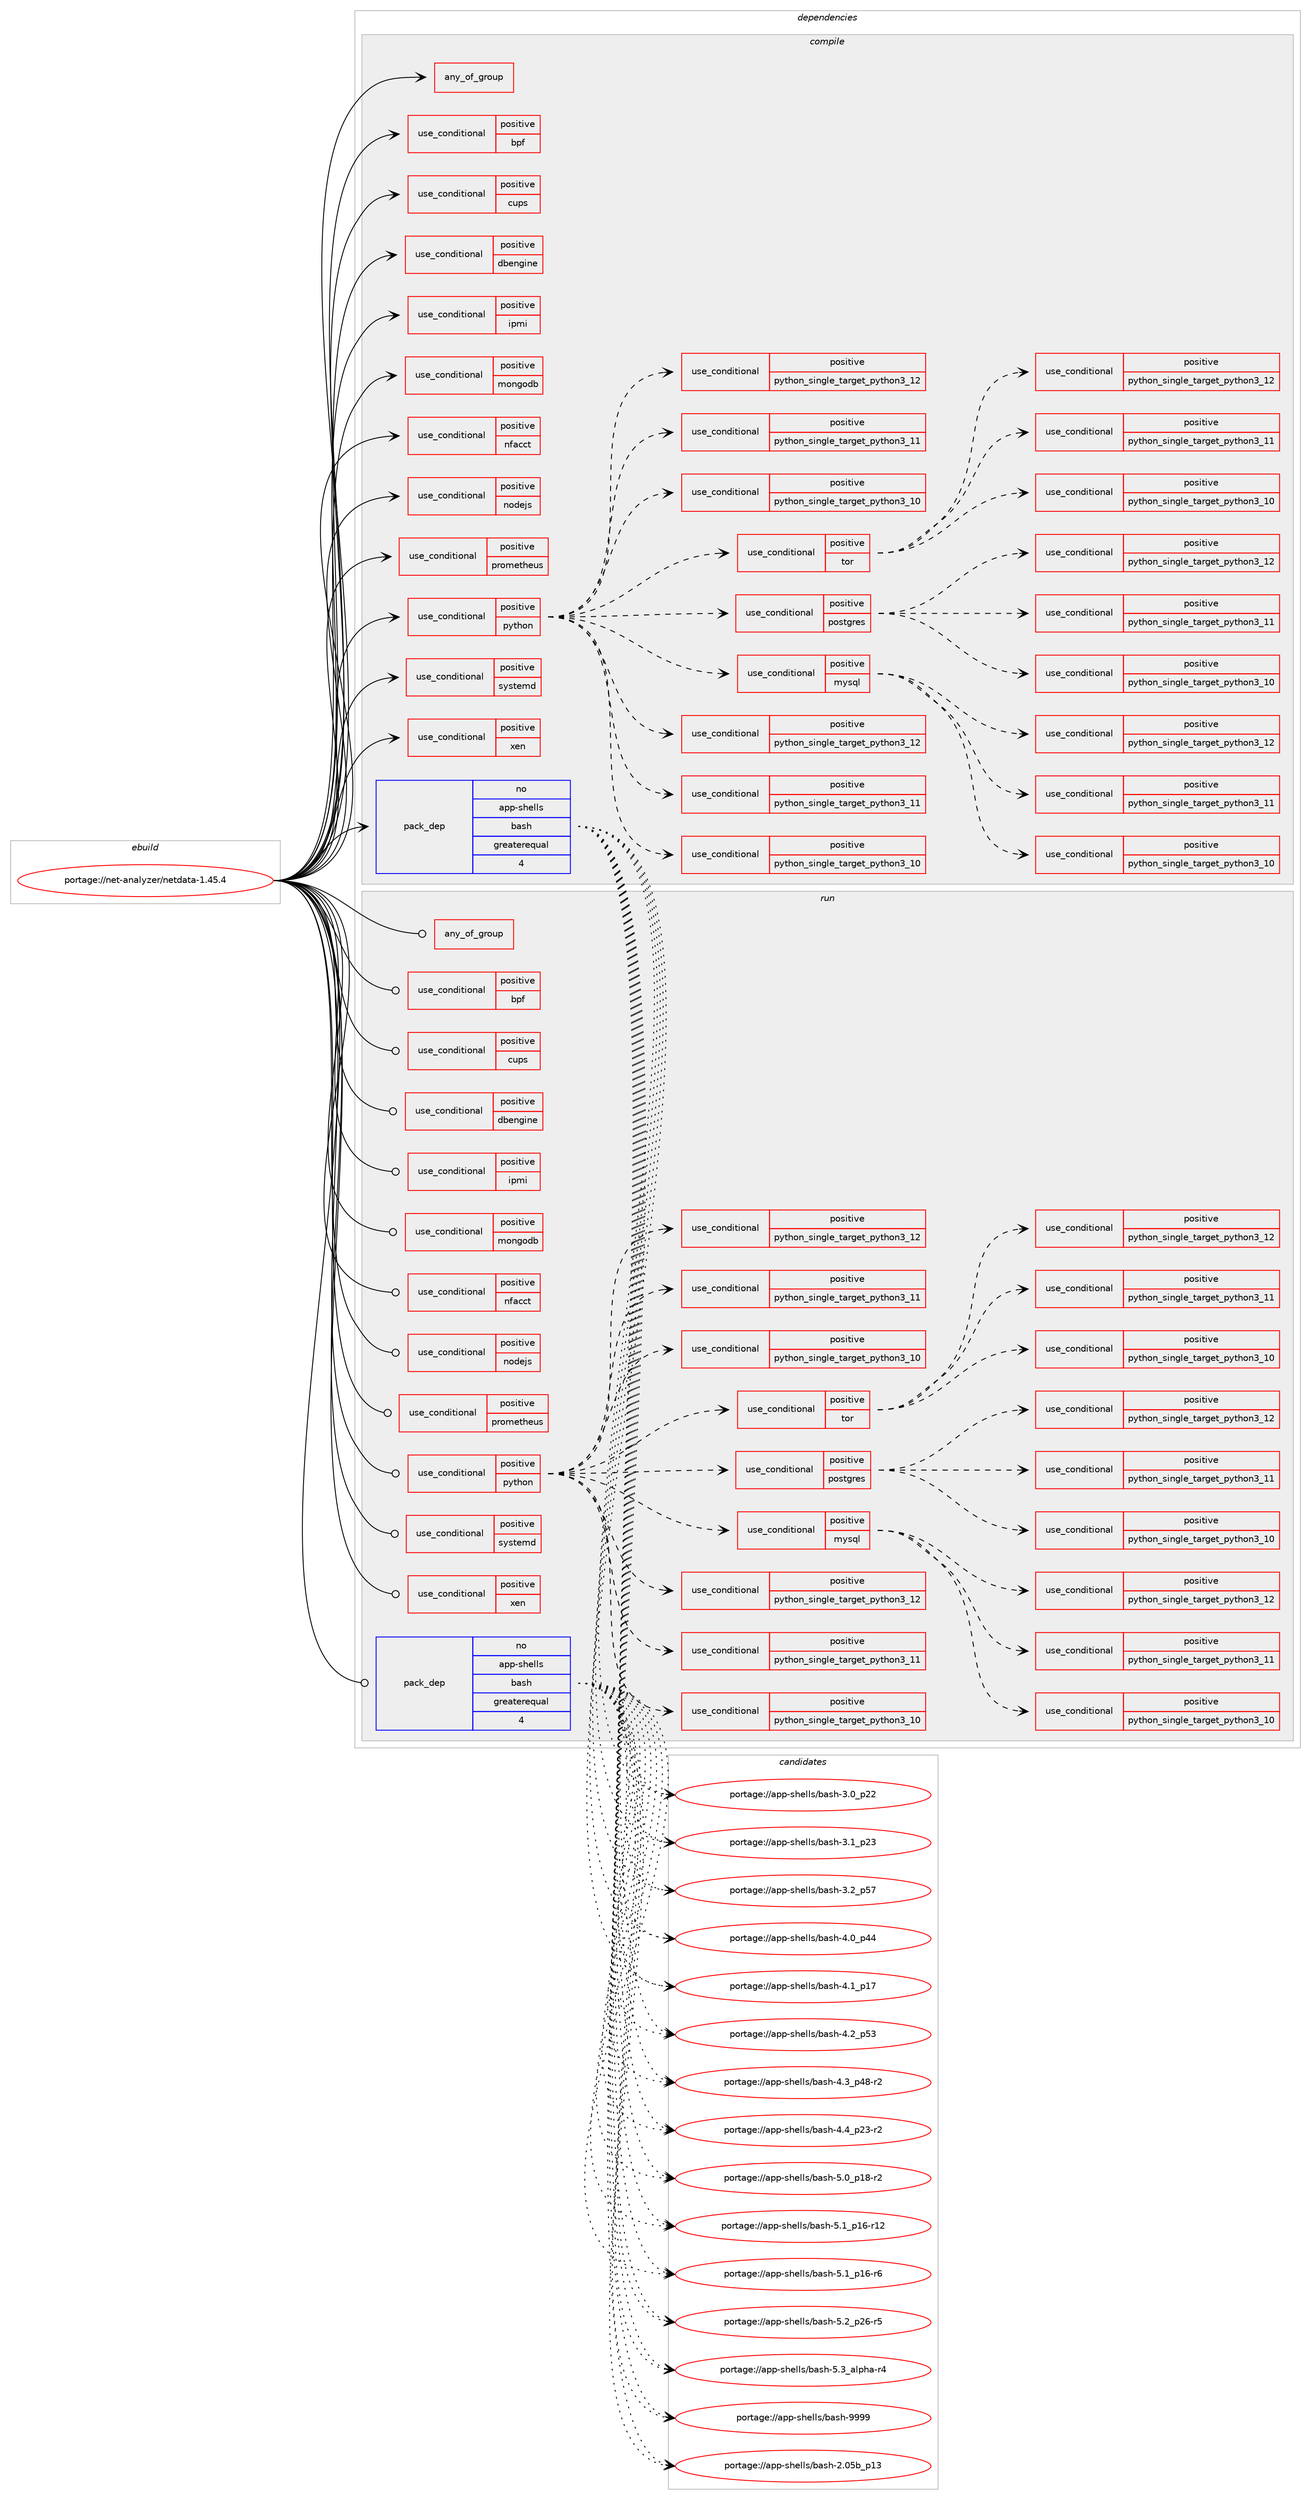 digraph prolog {

# *************
# Graph options
# *************

newrank=true;
concentrate=true;
compound=true;
graph [rankdir=LR,fontname=Helvetica,fontsize=10,ranksep=1.5];#, ranksep=2.5, nodesep=0.2];
edge  [arrowhead=vee];
node  [fontname=Helvetica,fontsize=10];

# **********
# The ebuild
# **********

subgraph cluster_leftcol {
color=gray;
rank=same;
label=<<i>ebuild</i>>;
id [label="portage://net-analyzer/netdata-1.45.4", color=red, width=4, href="../net-analyzer/netdata-1.45.4.svg"];
}

# ****************
# The dependencies
# ****************

subgraph cluster_midcol {
color=gray;
label=<<i>dependencies</i>>;
subgraph cluster_compile {
fillcolor="#eeeeee";
style=filled;
label=<<i>compile</i>>;
subgraph any2350 {
dependency174164 [label=<<TABLE BORDER="0" CELLBORDER="1" CELLSPACING="0" CELLPADDING="4"><TR><TD CELLPADDING="10">any_of_group</TD></TR></TABLE>>, shape=none, color=red];# *** BEGIN UNKNOWN DEPENDENCY TYPE (TODO) ***
# dependency174164 -> package_dependency(portage://net-analyzer/netdata-1.45.4,install,no,net-analyzer,openbsd-netcat,none,[,,],[],[])
# *** END UNKNOWN DEPENDENCY TYPE (TODO) ***

# *** BEGIN UNKNOWN DEPENDENCY TYPE (TODO) ***
# dependency174164 -> package_dependency(portage://net-analyzer/netdata-1.45.4,install,no,net-analyzer,netcat,none,[,,],[],[])
# *** END UNKNOWN DEPENDENCY TYPE (TODO) ***

}
id:e -> dependency174164:w [weight=20,style="solid",arrowhead="vee"];
subgraph cond85212 {
dependency174165 [label=<<TABLE BORDER="0" CELLBORDER="1" CELLSPACING="0" CELLPADDING="4"><TR><TD ROWSPAN="3" CELLPADDING="10">use_conditional</TD></TR><TR><TD>positive</TD></TR><TR><TD>bpf</TD></TR></TABLE>>, shape=none, color=red];
# *** BEGIN UNKNOWN DEPENDENCY TYPE (TODO) ***
# dependency174165 -> package_dependency(portage://net-analyzer/netdata-1.45.4,install,no,virtual,libelf,none,[,,],any_same_slot,[])
# *** END UNKNOWN DEPENDENCY TYPE (TODO) ***

}
id:e -> dependency174165:w [weight=20,style="solid",arrowhead="vee"];
subgraph cond85213 {
dependency174166 [label=<<TABLE BORDER="0" CELLBORDER="1" CELLSPACING="0" CELLPADDING="4"><TR><TD ROWSPAN="3" CELLPADDING="10">use_conditional</TD></TR><TR><TD>positive</TD></TR><TR><TD>cups</TD></TR></TABLE>>, shape=none, color=red];
# *** BEGIN UNKNOWN DEPENDENCY TYPE (TODO) ***
# dependency174166 -> package_dependency(portage://net-analyzer/netdata-1.45.4,install,no,net-print,cups,none,[,,],[],[])
# *** END UNKNOWN DEPENDENCY TYPE (TODO) ***

}
id:e -> dependency174166:w [weight=20,style="solid",arrowhead="vee"];
subgraph cond85214 {
dependency174167 [label=<<TABLE BORDER="0" CELLBORDER="1" CELLSPACING="0" CELLPADDING="4"><TR><TD ROWSPAN="3" CELLPADDING="10">use_conditional</TD></TR><TR><TD>positive</TD></TR><TR><TD>dbengine</TD></TR></TABLE>>, shape=none, color=red];
# *** BEGIN UNKNOWN DEPENDENCY TYPE (TODO) ***
# dependency174167 -> package_dependency(portage://net-analyzer/netdata-1.45.4,install,no,dev-libs,judy,none,[,,],[],[])
# *** END UNKNOWN DEPENDENCY TYPE (TODO) ***

# *** BEGIN UNKNOWN DEPENDENCY TYPE (TODO) ***
# dependency174167 -> package_dependency(portage://net-analyzer/netdata-1.45.4,install,no,dev-libs,openssl,none,[,,],any_same_slot,[])
# *** END UNKNOWN DEPENDENCY TYPE (TODO) ***

}
id:e -> dependency174167:w [weight=20,style="solid",arrowhead="vee"];
subgraph cond85215 {
dependency174168 [label=<<TABLE BORDER="0" CELLBORDER="1" CELLSPACING="0" CELLPADDING="4"><TR><TD ROWSPAN="3" CELLPADDING="10">use_conditional</TD></TR><TR><TD>positive</TD></TR><TR><TD>ipmi</TD></TR></TABLE>>, shape=none, color=red];
# *** BEGIN UNKNOWN DEPENDENCY TYPE (TODO) ***
# dependency174168 -> package_dependency(portage://net-analyzer/netdata-1.45.4,install,no,sys-libs,freeipmi,none,[,,],[],[])
# *** END UNKNOWN DEPENDENCY TYPE (TODO) ***

}
id:e -> dependency174168:w [weight=20,style="solid",arrowhead="vee"];
subgraph cond85216 {
dependency174169 [label=<<TABLE BORDER="0" CELLBORDER="1" CELLSPACING="0" CELLPADDING="4"><TR><TD ROWSPAN="3" CELLPADDING="10">use_conditional</TD></TR><TR><TD>positive</TD></TR><TR><TD>mongodb</TD></TR></TABLE>>, shape=none, color=red];
# *** BEGIN UNKNOWN DEPENDENCY TYPE (TODO) ***
# dependency174169 -> package_dependency(portage://net-analyzer/netdata-1.45.4,install,no,dev-libs,mongo-c-driver,none,[,,],[],[])
# *** END UNKNOWN DEPENDENCY TYPE (TODO) ***

}
id:e -> dependency174169:w [weight=20,style="solid",arrowhead="vee"];
subgraph cond85217 {
dependency174170 [label=<<TABLE BORDER="0" CELLBORDER="1" CELLSPACING="0" CELLPADDING="4"><TR><TD ROWSPAN="3" CELLPADDING="10">use_conditional</TD></TR><TR><TD>positive</TD></TR><TR><TD>nfacct</TD></TR></TABLE>>, shape=none, color=red];
# *** BEGIN UNKNOWN DEPENDENCY TYPE (TODO) ***
# dependency174170 -> package_dependency(portage://net-analyzer/netdata-1.45.4,install,no,net-firewall,nfacct,none,[,,],[],[])
# *** END UNKNOWN DEPENDENCY TYPE (TODO) ***

# *** BEGIN UNKNOWN DEPENDENCY TYPE (TODO) ***
# dependency174170 -> package_dependency(portage://net-analyzer/netdata-1.45.4,install,no,net-libs,libmnl,none,[,,],any_same_slot,[])
# *** END UNKNOWN DEPENDENCY TYPE (TODO) ***

}
id:e -> dependency174170:w [weight=20,style="solid",arrowhead="vee"];
subgraph cond85218 {
dependency174171 [label=<<TABLE BORDER="0" CELLBORDER="1" CELLSPACING="0" CELLPADDING="4"><TR><TD ROWSPAN="3" CELLPADDING="10">use_conditional</TD></TR><TR><TD>positive</TD></TR><TR><TD>nodejs</TD></TR></TABLE>>, shape=none, color=red];
# *** BEGIN UNKNOWN DEPENDENCY TYPE (TODO) ***
# dependency174171 -> package_dependency(portage://net-analyzer/netdata-1.45.4,install,no,net-libs,nodejs,none,[,,],[],[])
# *** END UNKNOWN DEPENDENCY TYPE (TODO) ***

}
id:e -> dependency174171:w [weight=20,style="solid",arrowhead="vee"];
subgraph cond85219 {
dependency174172 [label=<<TABLE BORDER="0" CELLBORDER="1" CELLSPACING="0" CELLPADDING="4"><TR><TD ROWSPAN="3" CELLPADDING="10">use_conditional</TD></TR><TR><TD>positive</TD></TR><TR><TD>prometheus</TD></TR></TABLE>>, shape=none, color=red];
# *** BEGIN UNKNOWN DEPENDENCY TYPE (TODO) ***
# dependency174172 -> package_dependency(portage://net-analyzer/netdata-1.45.4,install,no,app-arch,snappy,none,[,,],any_same_slot,[])
# *** END UNKNOWN DEPENDENCY TYPE (TODO) ***

# *** BEGIN UNKNOWN DEPENDENCY TYPE (TODO) ***
# dependency174172 -> package_dependency(portage://net-analyzer/netdata-1.45.4,install,no,dev-libs,protobuf,none,[,,],any_same_slot,[])
# *** END UNKNOWN DEPENDENCY TYPE (TODO) ***

}
id:e -> dependency174172:w [weight=20,style="solid",arrowhead="vee"];
subgraph cond85220 {
dependency174173 [label=<<TABLE BORDER="0" CELLBORDER="1" CELLSPACING="0" CELLPADDING="4"><TR><TD ROWSPAN="3" CELLPADDING="10">use_conditional</TD></TR><TR><TD>positive</TD></TR><TR><TD>python</TD></TR></TABLE>>, shape=none, color=red];
subgraph cond85221 {
dependency174174 [label=<<TABLE BORDER="0" CELLBORDER="1" CELLSPACING="0" CELLPADDING="4"><TR><TD ROWSPAN="3" CELLPADDING="10">use_conditional</TD></TR><TR><TD>positive</TD></TR><TR><TD>python_single_target_python3_10</TD></TR></TABLE>>, shape=none, color=red];
# *** BEGIN UNKNOWN DEPENDENCY TYPE (TODO) ***
# dependency174174 -> package_dependency(portage://net-analyzer/netdata-1.45.4,install,no,dev-lang,python,none,[,,],[slot(3.10)],[])
# *** END UNKNOWN DEPENDENCY TYPE (TODO) ***

}
dependency174173:e -> dependency174174:w [weight=20,style="dashed",arrowhead="vee"];
subgraph cond85222 {
dependency174175 [label=<<TABLE BORDER="0" CELLBORDER="1" CELLSPACING="0" CELLPADDING="4"><TR><TD ROWSPAN="3" CELLPADDING="10">use_conditional</TD></TR><TR><TD>positive</TD></TR><TR><TD>python_single_target_python3_11</TD></TR></TABLE>>, shape=none, color=red];
# *** BEGIN UNKNOWN DEPENDENCY TYPE (TODO) ***
# dependency174175 -> package_dependency(portage://net-analyzer/netdata-1.45.4,install,no,dev-lang,python,none,[,,],[slot(3.11)],[])
# *** END UNKNOWN DEPENDENCY TYPE (TODO) ***

}
dependency174173:e -> dependency174175:w [weight=20,style="dashed",arrowhead="vee"];
subgraph cond85223 {
dependency174176 [label=<<TABLE BORDER="0" CELLBORDER="1" CELLSPACING="0" CELLPADDING="4"><TR><TD ROWSPAN="3" CELLPADDING="10">use_conditional</TD></TR><TR><TD>positive</TD></TR><TR><TD>python_single_target_python3_12</TD></TR></TABLE>>, shape=none, color=red];
# *** BEGIN UNKNOWN DEPENDENCY TYPE (TODO) ***
# dependency174176 -> package_dependency(portage://net-analyzer/netdata-1.45.4,install,no,dev-lang,python,none,[,,],[slot(3.12)],[])
# *** END UNKNOWN DEPENDENCY TYPE (TODO) ***

}
dependency174173:e -> dependency174176:w [weight=20,style="dashed",arrowhead="vee"];
subgraph cond85224 {
dependency174177 [label=<<TABLE BORDER="0" CELLBORDER="1" CELLSPACING="0" CELLPADDING="4"><TR><TD ROWSPAN="3" CELLPADDING="10">use_conditional</TD></TR><TR><TD>positive</TD></TR><TR><TD>python_single_target_python3_10</TD></TR></TABLE>>, shape=none, color=red];
# *** BEGIN UNKNOWN DEPENDENCY TYPE (TODO) ***
# dependency174177 -> package_dependency(portage://net-analyzer/netdata-1.45.4,install,no,dev-python,pyyaml,none,[,,],[],[use(enable(python_targets_python3_10),negative)])
# *** END UNKNOWN DEPENDENCY TYPE (TODO) ***

}
dependency174173:e -> dependency174177:w [weight=20,style="dashed",arrowhead="vee"];
subgraph cond85225 {
dependency174178 [label=<<TABLE BORDER="0" CELLBORDER="1" CELLSPACING="0" CELLPADDING="4"><TR><TD ROWSPAN="3" CELLPADDING="10">use_conditional</TD></TR><TR><TD>positive</TD></TR><TR><TD>python_single_target_python3_11</TD></TR></TABLE>>, shape=none, color=red];
# *** BEGIN UNKNOWN DEPENDENCY TYPE (TODO) ***
# dependency174178 -> package_dependency(portage://net-analyzer/netdata-1.45.4,install,no,dev-python,pyyaml,none,[,,],[],[use(enable(python_targets_python3_11),negative)])
# *** END UNKNOWN DEPENDENCY TYPE (TODO) ***

}
dependency174173:e -> dependency174178:w [weight=20,style="dashed",arrowhead="vee"];
subgraph cond85226 {
dependency174179 [label=<<TABLE BORDER="0" CELLBORDER="1" CELLSPACING="0" CELLPADDING="4"><TR><TD ROWSPAN="3" CELLPADDING="10">use_conditional</TD></TR><TR><TD>positive</TD></TR><TR><TD>python_single_target_python3_12</TD></TR></TABLE>>, shape=none, color=red];
# *** BEGIN UNKNOWN DEPENDENCY TYPE (TODO) ***
# dependency174179 -> package_dependency(portage://net-analyzer/netdata-1.45.4,install,no,dev-python,pyyaml,none,[,,],[],[use(enable(python_targets_python3_12),negative)])
# *** END UNKNOWN DEPENDENCY TYPE (TODO) ***

}
dependency174173:e -> dependency174179:w [weight=20,style="dashed",arrowhead="vee"];
subgraph cond85227 {
dependency174180 [label=<<TABLE BORDER="0" CELLBORDER="1" CELLSPACING="0" CELLPADDING="4"><TR><TD ROWSPAN="3" CELLPADDING="10">use_conditional</TD></TR><TR><TD>positive</TD></TR><TR><TD>mysql</TD></TR></TABLE>>, shape=none, color=red];
subgraph cond85228 {
dependency174181 [label=<<TABLE BORDER="0" CELLBORDER="1" CELLSPACING="0" CELLPADDING="4"><TR><TD ROWSPAN="3" CELLPADDING="10">use_conditional</TD></TR><TR><TD>positive</TD></TR><TR><TD>python_single_target_python3_10</TD></TR></TABLE>>, shape=none, color=red];
# *** BEGIN UNKNOWN DEPENDENCY TYPE (TODO) ***
# dependency174181 -> package_dependency(portage://net-analyzer/netdata-1.45.4,install,no,dev-python,mysqlclient,none,[,,],[],[use(enable(python_targets_python3_10),negative)])
# *** END UNKNOWN DEPENDENCY TYPE (TODO) ***

}
dependency174180:e -> dependency174181:w [weight=20,style="dashed",arrowhead="vee"];
subgraph cond85229 {
dependency174182 [label=<<TABLE BORDER="0" CELLBORDER="1" CELLSPACING="0" CELLPADDING="4"><TR><TD ROWSPAN="3" CELLPADDING="10">use_conditional</TD></TR><TR><TD>positive</TD></TR><TR><TD>python_single_target_python3_11</TD></TR></TABLE>>, shape=none, color=red];
# *** BEGIN UNKNOWN DEPENDENCY TYPE (TODO) ***
# dependency174182 -> package_dependency(portage://net-analyzer/netdata-1.45.4,install,no,dev-python,mysqlclient,none,[,,],[],[use(enable(python_targets_python3_11),negative)])
# *** END UNKNOWN DEPENDENCY TYPE (TODO) ***

}
dependency174180:e -> dependency174182:w [weight=20,style="dashed",arrowhead="vee"];
subgraph cond85230 {
dependency174183 [label=<<TABLE BORDER="0" CELLBORDER="1" CELLSPACING="0" CELLPADDING="4"><TR><TD ROWSPAN="3" CELLPADDING="10">use_conditional</TD></TR><TR><TD>positive</TD></TR><TR><TD>python_single_target_python3_12</TD></TR></TABLE>>, shape=none, color=red];
# *** BEGIN UNKNOWN DEPENDENCY TYPE (TODO) ***
# dependency174183 -> package_dependency(portage://net-analyzer/netdata-1.45.4,install,no,dev-python,mysqlclient,none,[,,],[],[use(enable(python_targets_python3_12),negative)])
# *** END UNKNOWN DEPENDENCY TYPE (TODO) ***

}
dependency174180:e -> dependency174183:w [weight=20,style="dashed",arrowhead="vee"];
}
dependency174173:e -> dependency174180:w [weight=20,style="dashed",arrowhead="vee"];
subgraph cond85231 {
dependency174184 [label=<<TABLE BORDER="0" CELLBORDER="1" CELLSPACING="0" CELLPADDING="4"><TR><TD ROWSPAN="3" CELLPADDING="10">use_conditional</TD></TR><TR><TD>positive</TD></TR><TR><TD>postgres</TD></TR></TABLE>>, shape=none, color=red];
subgraph cond85232 {
dependency174185 [label=<<TABLE BORDER="0" CELLBORDER="1" CELLSPACING="0" CELLPADDING="4"><TR><TD ROWSPAN="3" CELLPADDING="10">use_conditional</TD></TR><TR><TD>positive</TD></TR><TR><TD>python_single_target_python3_10</TD></TR></TABLE>>, shape=none, color=red];
# *** BEGIN UNKNOWN DEPENDENCY TYPE (TODO) ***
# dependency174185 -> package_dependency(portage://net-analyzer/netdata-1.45.4,install,no,dev-python,psycopg,none,[,,],[slot(2)],[use(enable(python_targets_python3_10),negative)])
# *** END UNKNOWN DEPENDENCY TYPE (TODO) ***

}
dependency174184:e -> dependency174185:w [weight=20,style="dashed",arrowhead="vee"];
subgraph cond85233 {
dependency174186 [label=<<TABLE BORDER="0" CELLBORDER="1" CELLSPACING="0" CELLPADDING="4"><TR><TD ROWSPAN="3" CELLPADDING="10">use_conditional</TD></TR><TR><TD>positive</TD></TR><TR><TD>python_single_target_python3_11</TD></TR></TABLE>>, shape=none, color=red];
# *** BEGIN UNKNOWN DEPENDENCY TYPE (TODO) ***
# dependency174186 -> package_dependency(portage://net-analyzer/netdata-1.45.4,install,no,dev-python,psycopg,none,[,,],[slot(2)],[use(enable(python_targets_python3_11),negative)])
# *** END UNKNOWN DEPENDENCY TYPE (TODO) ***

}
dependency174184:e -> dependency174186:w [weight=20,style="dashed",arrowhead="vee"];
subgraph cond85234 {
dependency174187 [label=<<TABLE BORDER="0" CELLBORDER="1" CELLSPACING="0" CELLPADDING="4"><TR><TD ROWSPAN="3" CELLPADDING="10">use_conditional</TD></TR><TR><TD>positive</TD></TR><TR><TD>python_single_target_python3_12</TD></TR></TABLE>>, shape=none, color=red];
# *** BEGIN UNKNOWN DEPENDENCY TYPE (TODO) ***
# dependency174187 -> package_dependency(portage://net-analyzer/netdata-1.45.4,install,no,dev-python,psycopg,none,[,,],[slot(2)],[use(enable(python_targets_python3_12),negative)])
# *** END UNKNOWN DEPENDENCY TYPE (TODO) ***

}
dependency174184:e -> dependency174187:w [weight=20,style="dashed",arrowhead="vee"];
}
dependency174173:e -> dependency174184:w [weight=20,style="dashed",arrowhead="vee"];
subgraph cond85235 {
dependency174188 [label=<<TABLE BORDER="0" CELLBORDER="1" CELLSPACING="0" CELLPADDING="4"><TR><TD ROWSPAN="3" CELLPADDING="10">use_conditional</TD></TR><TR><TD>positive</TD></TR><TR><TD>tor</TD></TR></TABLE>>, shape=none, color=red];
subgraph cond85236 {
dependency174189 [label=<<TABLE BORDER="0" CELLBORDER="1" CELLSPACING="0" CELLPADDING="4"><TR><TD ROWSPAN="3" CELLPADDING="10">use_conditional</TD></TR><TR><TD>positive</TD></TR><TR><TD>python_single_target_python3_10</TD></TR></TABLE>>, shape=none, color=red];
# *** BEGIN UNKNOWN DEPENDENCY TYPE (TODO) ***
# dependency174189 -> package_dependency(portage://net-analyzer/netdata-1.45.4,install,no,net-libs,stem,none,[,,],[],[use(enable(python_targets_python3_10),negative)])
# *** END UNKNOWN DEPENDENCY TYPE (TODO) ***

}
dependency174188:e -> dependency174189:w [weight=20,style="dashed",arrowhead="vee"];
subgraph cond85237 {
dependency174190 [label=<<TABLE BORDER="0" CELLBORDER="1" CELLSPACING="0" CELLPADDING="4"><TR><TD ROWSPAN="3" CELLPADDING="10">use_conditional</TD></TR><TR><TD>positive</TD></TR><TR><TD>python_single_target_python3_11</TD></TR></TABLE>>, shape=none, color=red];
# *** BEGIN UNKNOWN DEPENDENCY TYPE (TODO) ***
# dependency174190 -> package_dependency(portage://net-analyzer/netdata-1.45.4,install,no,net-libs,stem,none,[,,],[],[use(enable(python_targets_python3_11),negative)])
# *** END UNKNOWN DEPENDENCY TYPE (TODO) ***

}
dependency174188:e -> dependency174190:w [weight=20,style="dashed",arrowhead="vee"];
subgraph cond85238 {
dependency174191 [label=<<TABLE BORDER="0" CELLBORDER="1" CELLSPACING="0" CELLPADDING="4"><TR><TD ROWSPAN="3" CELLPADDING="10">use_conditional</TD></TR><TR><TD>positive</TD></TR><TR><TD>python_single_target_python3_12</TD></TR></TABLE>>, shape=none, color=red];
# *** BEGIN UNKNOWN DEPENDENCY TYPE (TODO) ***
# dependency174191 -> package_dependency(portage://net-analyzer/netdata-1.45.4,install,no,net-libs,stem,none,[,,],[],[use(enable(python_targets_python3_12),negative)])
# *** END UNKNOWN DEPENDENCY TYPE (TODO) ***

}
dependency174188:e -> dependency174191:w [weight=20,style="dashed",arrowhead="vee"];
}
dependency174173:e -> dependency174188:w [weight=20,style="dashed",arrowhead="vee"];
}
id:e -> dependency174173:w [weight=20,style="solid",arrowhead="vee"];
subgraph cond85239 {
dependency174192 [label=<<TABLE BORDER="0" CELLBORDER="1" CELLSPACING="0" CELLPADDING="4"><TR><TD ROWSPAN="3" CELLPADDING="10">use_conditional</TD></TR><TR><TD>positive</TD></TR><TR><TD>systemd</TD></TR></TABLE>>, shape=none, color=red];
# *** BEGIN UNKNOWN DEPENDENCY TYPE (TODO) ***
# dependency174192 -> package_dependency(portage://net-analyzer/netdata-1.45.4,install,no,sys-apps,systemd,none,[,,],[],[])
# *** END UNKNOWN DEPENDENCY TYPE (TODO) ***

}
id:e -> dependency174192:w [weight=20,style="solid",arrowhead="vee"];
subgraph cond85240 {
dependency174193 [label=<<TABLE BORDER="0" CELLBORDER="1" CELLSPACING="0" CELLPADDING="4"><TR><TD ROWSPAN="3" CELLPADDING="10">use_conditional</TD></TR><TR><TD>positive</TD></TR><TR><TD>xen</TD></TR></TABLE>>, shape=none, color=red];
# *** BEGIN UNKNOWN DEPENDENCY TYPE (TODO) ***
# dependency174193 -> package_dependency(portage://net-analyzer/netdata-1.45.4,install,no,app-emulation,xen-tools,none,[,,],[],[])
# *** END UNKNOWN DEPENDENCY TYPE (TODO) ***

# *** BEGIN UNKNOWN DEPENDENCY TYPE (TODO) ***
# dependency174193 -> package_dependency(portage://net-analyzer/netdata-1.45.4,install,no,dev-libs,yajl,none,[,,],[],[])
# *** END UNKNOWN DEPENDENCY TYPE (TODO) ***

}
id:e -> dependency174193:w [weight=20,style="solid",arrowhead="vee"];
# *** BEGIN UNKNOWN DEPENDENCY TYPE (TODO) ***
# id -> package_dependency(portage://net-analyzer/netdata-1.45.4,install,no,acct-group,netdata,none,[,,],[],[])
# *** END UNKNOWN DEPENDENCY TYPE (TODO) ***

# *** BEGIN UNKNOWN DEPENDENCY TYPE (TODO) ***
# id -> package_dependency(portage://net-analyzer/netdata-1.45.4,install,no,acct-user,netdata,none,[,,],[],[])
# *** END UNKNOWN DEPENDENCY TYPE (TODO) ***

# *** BEGIN UNKNOWN DEPENDENCY TYPE (TODO) ***
# id -> package_dependency(portage://net-analyzer/netdata-1.45.4,install,no,app-alternatives,awk,none,[,,],[],[])
# *** END UNKNOWN DEPENDENCY TYPE (TODO) ***

# *** BEGIN UNKNOWN DEPENDENCY TYPE (TODO) ***
# id -> package_dependency(portage://net-analyzer/netdata-1.45.4,install,no,app-arch,brotli,none,[,,],any_same_slot,[])
# *** END UNKNOWN DEPENDENCY TYPE (TODO) ***

# *** BEGIN UNKNOWN DEPENDENCY TYPE (TODO) ***
# id -> package_dependency(portage://net-analyzer/netdata-1.45.4,install,no,app-arch,lz4,none,[,,],any_same_slot,[])
# *** END UNKNOWN DEPENDENCY TYPE (TODO) ***

# *** BEGIN UNKNOWN DEPENDENCY TYPE (TODO) ***
# id -> package_dependency(portage://net-analyzer/netdata-1.45.4,install,no,app-arch,zstd,none,[,,],any_same_slot,[])
# *** END UNKNOWN DEPENDENCY TYPE (TODO) ***

# *** BEGIN UNKNOWN DEPENDENCY TYPE (TODO) ***
# id -> package_dependency(portage://net-analyzer/netdata-1.45.4,install,no,app-misc,jq,none,[,,],[],[])
# *** END UNKNOWN DEPENDENCY TYPE (TODO) ***

subgraph pack86432 {
dependency174194 [label=<<TABLE BORDER="0" CELLBORDER="1" CELLSPACING="0" CELLPADDING="4" WIDTH="220"><TR><TD ROWSPAN="6" CELLPADDING="30">pack_dep</TD></TR><TR><TD WIDTH="110">no</TD></TR><TR><TD>app-shells</TD></TR><TR><TD>bash</TD></TR><TR><TD>greaterequal</TD></TR><TR><TD>4</TD></TR></TABLE>>, shape=none, color=blue];
}
id:e -> dependency174194:w [weight=20,style="solid",arrowhead="vee"];
# *** BEGIN UNKNOWN DEPENDENCY TYPE (TODO) ***
# id -> package_dependency(portage://net-analyzer/netdata-1.45.4,install,no,dev-libs,json-c,none,[,,],any_same_slot,[])
# *** END UNKNOWN DEPENDENCY TYPE (TODO) ***

# *** BEGIN UNKNOWN DEPENDENCY TYPE (TODO) ***
# id -> package_dependency(portage://net-analyzer/netdata-1.45.4,install,no,dev-libs,libpcre2,none,[,,],any_same_slot,[])
# *** END UNKNOWN DEPENDENCY TYPE (TODO) ***

# *** BEGIN UNKNOWN DEPENDENCY TYPE (TODO) ***
# id -> package_dependency(portage://net-analyzer/netdata-1.45.4,install,no,dev-libs,libuv,none,[,,],any_same_slot,[])
# *** END UNKNOWN DEPENDENCY TYPE (TODO) ***

# *** BEGIN UNKNOWN DEPENDENCY TYPE (TODO) ***
# id -> package_dependency(portage://net-analyzer/netdata-1.45.4,install,no,dev-libs,libyaml,none,[,,],[],[])
# *** END UNKNOWN DEPENDENCY TYPE (TODO) ***

# *** BEGIN UNKNOWN DEPENDENCY TYPE (TODO) ***
# id -> package_dependency(portage://net-analyzer/netdata-1.45.4,install,no,dev-libs,protobuf,none,[,,],any_same_slot,[])
# *** END UNKNOWN DEPENDENCY TYPE (TODO) ***

# *** BEGIN UNKNOWN DEPENDENCY TYPE (TODO) ***
# id -> package_dependency(portage://net-analyzer/netdata-1.45.4,install,no,net-libs,libwebsockets,none,[,,],[],[])
# *** END UNKNOWN DEPENDENCY TYPE (TODO) ***

# *** BEGIN UNKNOWN DEPENDENCY TYPE (TODO) ***
# id -> package_dependency(portage://net-analyzer/netdata-1.45.4,install,no,net-misc,curl,none,[,,],[],[])
# *** END UNKNOWN DEPENDENCY TYPE (TODO) ***

# *** BEGIN UNKNOWN DEPENDENCY TYPE (TODO) ***
# id -> package_dependency(portage://net-analyzer/netdata-1.45.4,install,no,net-misc,wget,none,[,,],[],[])
# *** END UNKNOWN DEPENDENCY TYPE (TODO) ***

# *** BEGIN UNKNOWN DEPENDENCY TYPE (TODO) ***
# id -> package_dependency(portage://net-analyzer/netdata-1.45.4,install,no,sys-apps,util-linux,none,[,,],[],[])
# *** END UNKNOWN DEPENDENCY TYPE (TODO) ***

# *** BEGIN UNKNOWN DEPENDENCY TYPE (TODO) ***
# id -> package_dependency(portage://net-analyzer/netdata-1.45.4,install,no,sys-libs,libcap,none,[,,],[],[])
# *** END UNKNOWN DEPENDENCY TYPE (TODO) ***

# *** BEGIN UNKNOWN DEPENDENCY TYPE (TODO) ***
# id -> package_dependency(portage://net-analyzer/netdata-1.45.4,install,no,sys-libs,zlib,none,[,,],[],[])
# *** END UNKNOWN DEPENDENCY TYPE (TODO) ***

# *** BEGIN UNKNOWN DEPENDENCY TYPE (TODO) ***
# id -> package_dependency(portage://net-analyzer/netdata-1.45.4,install,no,virtual,pkgconfig,none,[,,],[],[])
# *** END UNKNOWN DEPENDENCY TYPE (TODO) ***

}
subgraph cluster_compileandrun {
fillcolor="#eeeeee";
style=filled;
label=<<i>compile and run</i>>;
}
subgraph cluster_run {
fillcolor="#eeeeee";
style=filled;
label=<<i>run</i>>;
subgraph any2351 {
dependency174195 [label=<<TABLE BORDER="0" CELLBORDER="1" CELLSPACING="0" CELLPADDING="4"><TR><TD CELLPADDING="10">any_of_group</TD></TR></TABLE>>, shape=none, color=red];# *** BEGIN UNKNOWN DEPENDENCY TYPE (TODO) ***
# dependency174195 -> package_dependency(portage://net-analyzer/netdata-1.45.4,run,no,net-analyzer,openbsd-netcat,none,[,,],[],[])
# *** END UNKNOWN DEPENDENCY TYPE (TODO) ***

# *** BEGIN UNKNOWN DEPENDENCY TYPE (TODO) ***
# dependency174195 -> package_dependency(portage://net-analyzer/netdata-1.45.4,run,no,net-analyzer,netcat,none,[,,],[],[])
# *** END UNKNOWN DEPENDENCY TYPE (TODO) ***

}
id:e -> dependency174195:w [weight=20,style="solid",arrowhead="odot"];
subgraph cond85241 {
dependency174196 [label=<<TABLE BORDER="0" CELLBORDER="1" CELLSPACING="0" CELLPADDING="4"><TR><TD ROWSPAN="3" CELLPADDING="10">use_conditional</TD></TR><TR><TD>positive</TD></TR><TR><TD>bpf</TD></TR></TABLE>>, shape=none, color=red];
# *** BEGIN UNKNOWN DEPENDENCY TYPE (TODO) ***
# dependency174196 -> package_dependency(portage://net-analyzer/netdata-1.45.4,run,no,virtual,libelf,none,[,,],any_same_slot,[])
# *** END UNKNOWN DEPENDENCY TYPE (TODO) ***

}
id:e -> dependency174196:w [weight=20,style="solid",arrowhead="odot"];
subgraph cond85242 {
dependency174197 [label=<<TABLE BORDER="0" CELLBORDER="1" CELLSPACING="0" CELLPADDING="4"><TR><TD ROWSPAN="3" CELLPADDING="10">use_conditional</TD></TR><TR><TD>positive</TD></TR><TR><TD>cups</TD></TR></TABLE>>, shape=none, color=red];
# *** BEGIN UNKNOWN DEPENDENCY TYPE (TODO) ***
# dependency174197 -> package_dependency(portage://net-analyzer/netdata-1.45.4,run,no,net-print,cups,none,[,,],[],[])
# *** END UNKNOWN DEPENDENCY TYPE (TODO) ***

}
id:e -> dependency174197:w [weight=20,style="solid",arrowhead="odot"];
subgraph cond85243 {
dependency174198 [label=<<TABLE BORDER="0" CELLBORDER="1" CELLSPACING="0" CELLPADDING="4"><TR><TD ROWSPAN="3" CELLPADDING="10">use_conditional</TD></TR><TR><TD>positive</TD></TR><TR><TD>dbengine</TD></TR></TABLE>>, shape=none, color=red];
# *** BEGIN UNKNOWN DEPENDENCY TYPE (TODO) ***
# dependency174198 -> package_dependency(portage://net-analyzer/netdata-1.45.4,run,no,dev-libs,judy,none,[,,],[],[])
# *** END UNKNOWN DEPENDENCY TYPE (TODO) ***

# *** BEGIN UNKNOWN DEPENDENCY TYPE (TODO) ***
# dependency174198 -> package_dependency(portage://net-analyzer/netdata-1.45.4,run,no,dev-libs,openssl,none,[,,],any_same_slot,[])
# *** END UNKNOWN DEPENDENCY TYPE (TODO) ***

}
id:e -> dependency174198:w [weight=20,style="solid",arrowhead="odot"];
subgraph cond85244 {
dependency174199 [label=<<TABLE BORDER="0" CELLBORDER="1" CELLSPACING="0" CELLPADDING="4"><TR><TD ROWSPAN="3" CELLPADDING="10">use_conditional</TD></TR><TR><TD>positive</TD></TR><TR><TD>ipmi</TD></TR></TABLE>>, shape=none, color=red];
# *** BEGIN UNKNOWN DEPENDENCY TYPE (TODO) ***
# dependency174199 -> package_dependency(portage://net-analyzer/netdata-1.45.4,run,no,sys-libs,freeipmi,none,[,,],[],[])
# *** END UNKNOWN DEPENDENCY TYPE (TODO) ***

}
id:e -> dependency174199:w [weight=20,style="solid",arrowhead="odot"];
subgraph cond85245 {
dependency174200 [label=<<TABLE BORDER="0" CELLBORDER="1" CELLSPACING="0" CELLPADDING="4"><TR><TD ROWSPAN="3" CELLPADDING="10">use_conditional</TD></TR><TR><TD>positive</TD></TR><TR><TD>mongodb</TD></TR></TABLE>>, shape=none, color=red];
# *** BEGIN UNKNOWN DEPENDENCY TYPE (TODO) ***
# dependency174200 -> package_dependency(portage://net-analyzer/netdata-1.45.4,run,no,dev-libs,mongo-c-driver,none,[,,],[],[])
# *** END UNKNOWN DEPENDENCY TYPE (TODO) ***

}
id:e -> dependency174200:w [weight=20,style="solid",arrowhead="odot"];
subgraph cond85246 {
dependency174201 [label=<<TABLE BORDER="0" CELLBORDER="1" CELLSPACING="0" CELLPADDING="4"><TR><TD ROWSPAN="3" CELLPADDING="10">use_conditional</TD></TR><TR><TD>positive</TD></TR><TR><TD>nfacct</TD></TR></TABLE>>, shape=none, color=red];
# *** BEGIN UNKNOWN DEPENDENCY TYPE (TODO) ***
# dependency174201 -> package_dependency(portage://net-analyzer/netdata-1.45.4,run,no,net-firewall,nfacct,none,[,,],[],[])
# *** END UNKNOWN DEPENDENCY TYPE (TODO) ***

# *** BEGIN UNKNOWN DEPENDENCY TYPE (TODO) ***
# dependency174201 -> package_dependency(portage://net-analyzer/netdata-1.45.4,run,no,net-libs,libmnl,none,[,,],any_same_slot,[])
# *** END UNKNOWN DEPENDENCY TYPE (TODO) ***

}
id:e -> dependency174201:w [weight=20,style="solid",arrowhead="odot"];
subgraph cond85247 {
dependency174202 [label=<<TABLE BORDER="0" CELLBORDER="1" CELLSPACING="0" CELLPADDING="4"><TR><TD ROWSPAN="3" CELLPADDING="10">use_conditional</TD></TR><TR><TD>positive</TD></TR><TR><TD>nodejs</TD></TR></TABLE>>, shape=none, color=red];
# *** BEGIN UNKNOWN DEPENDENCY TYPE (TODO) ***
# dependency174202 -> package_dependency(portage://net-analyzer/netdata-1.45.4,run,no,net-libs,nodejs,none,[,,],[],[])
# *** END UNKNOWN DEPENDENCY TYPE (TODO) ***

}
id:e -> dependency174202:w [weight=20,style="solid",arrowhead="odot"];
subgraph cond85248 {
dependency174203 [label=<<TABLE BORDER="0" CELLBORDER="1" CELLSPACING="0" CELLPADDING="4"><TR><TD ROWSPAN="3" CELLPADDING="10">use_conditional</TD></TR><TR><TD>positive</TD></TR><TR><TD>prometheus</TD></TR></TABLE>>, shape=none, color=red];
# *** BEGIN UNKNOWN DEPENDENCY TYPE (TODO) ***
# dependency174203 -> package_dependency(portage://net-analyzer/netdata-1.45.4,run,no,app-arch,snappy,none,[,,],any_same_slot,[])
# *** END UNKNOWN DEPENDENCY TYPE (TODO) ***

# *** BEGIN UNKNOWN DEPENDENCY TYPE (TODO) ***
# dependency174203 -> package_dependency(portage://net-analyzer/netdata-1.45.4,run,no,dev-libs,protobuf,none,[,,],any_same_slot,[])
# *** END UNKNOWN DEPENDENCY TYPE (TODO) ***

}
id:e -> dependency174203:w [weight=20,style="solid",arrowhead="odot"];
subgraph cond85249 {
dependency174204 [label=<<TABLE BORDER="0" CELLBORDER="1" CELLSPACING="0" CELLPADDING="4"><TR><TD ROWSPAN="3" CELLPADDING="10">use_conditional</TD></TR><TR><TD>positive</TD></TR><TR><TD>python</TD></TR></TABLE>>, shape=none, color=red];
subgraph cond85250 {
dependency174205 [label=<<TABLE BORDER="0" CELLBORDER="1" CELLSPACING="0" CELLPADDING="4"><TR><TD ROWSPAN="3" CELLPADDING="10">use_conditional</TD></TR><TR><TD>positive</TD></TR><TR><TD>python_single_target_python3_10</TD></TR></TABLE>>, shape=none, color=red];
# *** BEGIN UNKNOWN DEPENDENCY TYPE (TODO) ***
# dependency174205 -> package_dependency(portage://net-analyzer/netdata-1.45.4,run,no,dev-lang,python,none,[,,],[slot(3.10)],[])
# *** END UNKNOWN DEPENDENCY TYPE (TODO) ***

}
dependency174204:e -> dependency174205:w [weight=20,style="dashed",arrowhead="vee"];
subgraph cond85251 {
dependency174206 [label=<<TABLE BORDER="0" CELLBORDER="1" CELLSPACING="0" CELLPADDING="4"><TR><TD ROWSPAN="3" CELLPADDING="10">use_conditional</TD></TR><TR><TD>positive</TD></TR><TR><TD>python_single_target_python3_11</TD></TR></TABLE>>, shape=none, color=red];
# *** BEGIN UNKNOWN DEPENDENCY TYPE (TODO) ***
# dependency174206 -> package_dependency(portage://net-analyzer/netdata-1.45.4,run,no,dev-lang,python,none,[,,],[slot(3.11)],[])
# *** END UNKNOWN DEPENDENCY TYPE (TODO) ***

}
dependency174204:e -> dependency174206:w [weight=20,style="dashed",arrowhead="vee"];
subgraph cond85252 {
dependency174207 [label=<<TABLE BORDER="0" CELLBORDER="1" CELLSPACING="0" CELLPADDING="4"><TR><TD ROWSPAN="3" CELLPADDING="10">use_conditional</TD></TR><TR><TD>positive</TD></TR><TR><TD>python_single_target_python3_12</TD></TR></TABLE>>, shape=none, color=red];
# *** BEGIN UNKNOWN DEPENDENCY TYPE (TODO) ***
# dependency174207 -> package_dependency(portage://net-analyzer/netdata-1.45.4,run,no,dev-lang,python,none,[,,],[slot(3.12)],[])
# *** END UNKNOWN DEPENDENCY TYPE (TODO) ***

}
dependency174204:e -> dependency174207:w [weight=20,style="dashed",arrowhead="vee"];
subgraph cond85253 {
dependency174208 [label=<<TABLE BORDER="0" CELLBORDER="1" CELLSPACING="0" CELLPADDING="4"><TR><TD ROWSPAN="3" CELLPADDING="10">use_conditional</TD></TR><TR><TD>positive</TD></TR><TR><TD>python_single_target_python3_10</TD></TR></TABLE>>, shape=none, color=red];
# *** BEGIN UNKNOWN DEPENDENCY TYPE (TODO) ***
# dependency174208 -> package_dependency(portage://net-analyzer/netdata-1.45.4,run,no,dev-python,pyyaml,none,[,,],[],[use(enable(python_targets_python3_10),negative)])
# *** END UNKNOWN DEPENDENCY TYPE (TODO) ***

}
dependency174204:e -> dependency174208:w [weight=20,style="dashed",arrowhead="vee"];
subgraph cond85254 {
dependency174209 [label=<<TABLE BORDER="0" CELLBORDER="1" CELLSPACING="0" CELLPADDING="4"><TR><TD ROWSPAN="3" CELLPADDING="10">use_conditional</TD></TR><TR><TD>positive</TD></TR><TR><TD>python_single_target_python3_11</TD></TR></TABLE>>, shape=none, color=red];
# *** BEGIN UNKNOWN DEPENDENCY TYPE (TODO) ***
# dependency174209 -> package_dependency(portage://net-analyzer/netdata-1.45.4,run,no,dev-python,pyyaml,none,[,,],[],[use(enable(python_targets_python3_11),negative)])
# *** END UNKNOWN DEPENDENCY TYPE (TODO) ***

}
dependency174204:e -> dependency174209:w [weight=20,style="dashed",arrowhead="vee"];
subgraph cond85255 {
dependency174210 [label=<<TABLE BORDER="0" CELLBORDER="1" CELLSPACING="0" CELLPADDING="4"><TR><TD ROWSPAN="3" CELLPADDING="10">use_conditional</TD></TR><TR><TD>positive</TD></TR><TR><TD>python_single_target_python3_12</TD></TR></TABLE>>, shape=none, color=red];
# *** BEGIN UNKNOWN DEPENDENCY TYPE (TODO) ***
# dependency174210 -> package_dependency(portage://net-analyzer/netdata-1.45.4,run,no,dev-python,pyyaml,none,[,,],[],[use(enable(python_targets_python3_12),negative)])
# *** END UNKNOWN DEPENDENCY TYPE (TODO) ***

}
dependency174204:e -> dependency174210:w [weight=20,style="dashed",arrowhead="vee"];
subgraph cond85256 {
dependency174211 [label=<<TABLE BORDER="0" CELLBORDER="1" CELLSPACING="0" CELLPADDING="4"><TR><TD ROWSPAN="3" CELLPADDING="10">use_conditional</TD></TR><TR><TD>positive</TD></TR><TR><TD>mysql</TD></TR></TABLE>>, shape=none, color=red];
subgraph cond85257 {
dependency174212 [label=<<TABLE BORDER="0" CELLBORDER="1" CELLSPACING="0" CELLPADDING="4"><TR><TD ROWSPAN="3" CELLPADDING="10">use_conditional</TD></TR><TR><TD>positive</TD></TR><TR><TD>python_single_target_python3_10</TD></TR></TABLE>>, shape=none, color=red];
# *** BEGIN UNKNOWN DEPENDENCY TYPE (TODO) ***
# dependency174212 -> package_dependency(portage://net-analyzer/netdata-1.45.4,run,no,dev-python,mysqlclient,none,[,,],[],[use(enable(python_targets_python3_10),negative)])
# *** END UNKNOWN DEPENDENCY TYPE (TODO) ***

}
dependency174211:e -> dependency174212:w [weight=20,style="dashed",arrowhead="vee"];
subgraph cond85258 {
dependency174213 [label=<<TABLE BORDER="0" CELLBORDER="1" CELLSPACING="0" CELLPADDING="4"><TR><TD ROWSPAN="3" CELLPADDING="10">use_conditional</TD></TR><TR><TD>positive</TD></TR><TR><TD>python_single_target_python3_11</TD></TR></TABLE>>, shape=none, color=red];
# *** BEGIN UNKNOWN DEPENDENCY TYPE (TODO) ***
# dependency174213 -> package_dependency(portage://net-analyzer/netdata-1.45.4,run,no,dev-python,mysqlclient,none,[,,],[],[use(enable(python_targets_python3_11),negative)])
# *** END UNKNOWN DEPENDENCY TYPE (TODO) ***

}
dependency174211:e -> dependency174213:w [weight=20,style="dashed",arrowhead="vee"];
subgraph cond85259 {
dependency174214 [label=<<TABLE BORDER="0" CELLBORDER="1" CELLSPACING="0" CELLPADDING="4"><TR><TD ROWSPAN="3" CELLPADDING="10">use_conditional</TD></TR><TR><TD>positive</TD></TR><TR><TD>python_single_target_python3_12</TD></TR></TABLE>>, shape=none, color=red];
# *** BEGIN UNKNOWN DEPENDENCY TYPE (TODO) ***
# dependency174214 -> package_dependency(portage://net-analyzer/netdata-1.45.4,run,no,dev-python,mysqlclient,none,[,,],[],[use(enable(python_targets_python3_12),negative)])
# *** END UNKNOWN DEPENDENCY TYPE (TODO) ***

}
dependency174211:e -> dependency174214:w [weight=20,style="dashed",arrowhead="vee"];
}
dependency174204:e -> dependency174211:w [weight=20,style="dashed",arrowhead="vee"];
subgraph cond85260 {
dependency174215 [label=<<TABLE BORDER="0" CELLBORDER="1" CELLSPACING="0" CELLPADDING="4"><TR><TD ROWSPAN="3" CELLPADDING="10">use_conditional</TD></TR><TR><TD>positive</TD></TR><TR><TD>postgres</TD></TR></TABLE>>, shape=none, color=red];
subgraph cond85261 {
dependency174216 [label=<<TABLE BORDER="0" CELLBORDER="1" CELLSPACING="0" CELLPADDING="4"><TR><TD ROWSPAN="3" CELLPADDING="10">use_conditional</TD></TR><TR><TD>positive</TD></TR><TR><TD>python_single_target_python3_10</TD></TR></TABLE>>, shape=none, color=red];
# *** BEGIN UNKNOWN DEPENDENCY TYPE (TODO) ***
# dependency174216 -> package_dependency(portage://net-analyzer/netdata-1.45.4,run,no,dev-python,psycopg,none,[,,],[slot(2)],[use(enable(python_targets_python3_10),negative)])
# *** END UNKNOWN DEPENDENCY TYPE (TODO) ***

}
dependency174215:e -> dependency174216:w [weight=20,style="dashed",arrowhead="vee"];
subgraph cond85262 {
dependency174217 [label=<<TABLE BORDER="0" CELLBORDER="1" CELLSPACING="0" CELLPADDING="4"><TR><TD ROWSPAN="3" CELLPADDING="10">use_conditional</TD></TR><TR><TD>positive</TD></TR><TR><TD>python_single_target_python3_11</TD></TR></TABLE>>, shape=none, color=red];
# *** BEGIN UNKNOWN DEPENDENCY TYPE (TODO) ***
# dependency174217 -> package_dependency(portage://net-analyzer/netdata-1.45.4,run,no,dev-python,psycopg,none,[,,],[slot(2)],[use(enable(python_targets_python3_11),negative)])
# *** END UNKNOWN DEPENDENCY TYPE (TODO) ***

}
dependency174215:e -> dependency174217:w [weight=20,style="dashed",arrowhead="vee"];
subgraph cond85263 {
dependency174218 [label=<<TABLE BORDER="0" CELLBORDER="1" CELLSPACING="0" CELLPADDING="4"><TR><TD ROWSPAN="3" CELLPADDING="10">use_conditional</TD></TR><TR><TD>positive</TD></TR><TR><TD>python_single_target_python3_12</TD></TR></TABLE>>, shape=none, color=red];
# *** BEGIN UNKNOWN DEPENDENCY TYPE (TODO) ***
# dependency174218 -> package_dependency(portage://net-analyzer/netdata-1.45.4,run,no,dev-python,psycopg,none,[,,],[slot(2)],[use(enable(python_targets_python3_12),negative)])
# *** END UNKNOWN DEPENDENCY TYPE (TODO) ***

}
dependency174215:e -> dependency174218:w [weight=20,style="dashed",arrowhead="vee"];
}
dependency174204:e -> dependency174215:w [weight=20,style="dashed",arrowhead="vee"];
subgraph cond85264 {
dependency174219 [label=<<TABLE BORDER="0" CELLBORDER="1" CELLSPACING="0" CELLPADDING="4"><TR><TD ROWSPAN="3" CELLPADDING="10">use_conditional</TD></TR><TR><TD>positive</TD></TR><TR><TD>tor</TD></TR></TABLE>>, shape=none, color=red];
subgraph cond85265 {
dependency174220 [label=<<TABLE BORDER="0" CELLBORDER="1" CELLSPACING="0" CELLPADDING="4"><TR><TD ROWSPAN="3" CELLPADDING="10">use_conditional</TD></TR><TR><TD>positive</TD></TR><TR><TD>python_single_target_python3_10</TD></TR></TABLE>>, shape=none, color=red];
# *** BEGIN UNKNOWN DEPENDENCY TYPE (TODO) ***
# dependency174220 -> package_dependency(portage://net-analyzer/netdata-1.45.4,run,no,net-libs,stem,none,[,,],[],[use(enable(python_targets_python3_10),negative)])
# *** END UNKNOWN DEPENDENCY TYPE (TODO) ***

}
dependency174219:e -> dependency174220:w [weight=20,style="dashed",arrowhead="vee"];
subgraph cond85266 {
dependency174221 [label=<<TABLE BORDER="0" CELLBORDER="1" CELLSPACING="0" CELLPADDING="4"><TR><TD ROWSPAN="3" CELLPADDING="10">use_conditional</TD></TR><TR><TD>positive</TD></TR><TR><TD>python_single_target_python3_11</TD></TR></TABLE>>, shape=none, color=red];
# *** BEGIN UNKNOWN DEPENDENCY TYPE (TODO) ***
# dependency174221 -> package_dependency(portage://net-analyzer/netdata-1.45.4,run,no,net-libs,stem,none,[,,],[],[use(enable(python_targets_python3_11),negative)])
# *** END UNKNOWN DEPENDENCY TYPE (TODO) ***

}
dependency174219:e -> dependency174221:w [weight=20,style="dashed",arrowhead="vee"];
subgraph cond85267 {
dependency174222 [label=<<TABLE BORDER="0" CELLBORDER="1" CELLSPACING="0" CELLPADDING="4"><TR><TD ROWSPAN="3" CELLPADDING="10">use_conditional</TD></TR><TR><TD>positive</TD></TR><TR><TD>python_single_target_python3_12</TD></TR></TABLE>>, shape=none, color=red];
# *** BEGIN UNKNOWN DEPENDENCY TYPE (TODO) ***
# dependency174222 -> package_dependency(portage://net-analyzer/netdata-1.45.4,run,no,net-libs,stem,none,[,,],[],[use(enable(python_targets_python3_12),negative)])
# *** END UNKNOWN DEPENDENCY TYPE (TODO) ***

}
dependency174219:e -> dependency174222:w [weight=20,style="dashed",arrowhead="vee"];
}
dependency174204:e -> dependency174219:w [weight=20,style="dashed",arrowhead="vee"];
}
id:e -> dependency174204:w [weight=20,style="solid",arrowhead="odot"];
subgraph cond85268 {
dependency174223 [label=<<TABLE BORDER="0" CELLBORDER="1" CELLSPACING="0" CELLPADDING="4"><TR><TD ROWSPAN="3" CELLPADDING="10">use_conditional</TD></TR><TR><TD>positive</TD></TR><TR><TD>systemd</TD></TR></TABLE>>, shape=none, color=red];
# *** BEGIN UNKNOWN DEPENDENCY TYPE (TODO) ***
# dependency174223 -> package_dependency(portage://net-analyzer/netdata-1.45.4,run,no,sys-apps,systemd,none,[,,],[],[])
# *** END UNKNOWN DEPENDENCY TYPE (TODO) ***

}
id:e -> dependency174223:w [weight=20,style="solid",arrowhead="odot"];
subgraph cond85269 {
dependency174224 [label=<<TABLE BORDER="0" CELLBORDER="1" CELLSPACING="0" CELLPADDING="4"><TR><TD ROWSPAN="3" CELLPADDING="10">use_conditional</TD></TR><TR><TD>positive</TD></TR><TR><TD>xen</TD></TR></TABLE>>, shape=none, color=red];
# *** BEGIN UNKNOWN DEPENDENCY TYPE (TODO) ***
# dependency174224 -> package_dependency(portage://net-analyzer/netdata-1.45.4,run,no,app-emulation,xen-tools,none,[,,],[],[])
# *** END UNKNOWN DEPENDENCY TYPE (TODO) ***

# *** BEGIN UNKNOWN DEPENDENCY TYPE (TODO) ***
# dependency174224 -> package_dependency(portage://net-analyzer/netdata-1.45.4,run,no,dev-libs,yajl,none,[,,],[],[])
# *** END UNKNOWN DEPENDENCY TYPE (TODO) ***

}
id:e -> dependency174224:w [weight=20,style="solid",arrowhead="odot"];
# *** BEGIN UNKNOWN DEPENDENCY TYPE (TODO) ***
# id -> package_dependency(portage://net-analyzer/netdata-1.45.4,run,no,acct-group,netdata,none,[,,],[],[])
# *** END UNKNOWN DEPENDENCY TYPE (TODO) ***

# *** BEGIN UNKNOWN DEPENDENCY TYPE (TODO) ***
# id -> package_dependency(portage://net-analyzer/netdata-1.45.4,run,no,acct-user,netdata,none,[,,],[],[])
# *** END UNKNOWN DEPENDENCY TYPE (TODO) ***

# *** BEGIN UNKNOWN DEPENDENCY TYPE (TODO) ***
# id -> package_dependency(portage://net-analyzer/netdata-1.45.4,run,no,app-alternatives,awk,none,[,,],[],[])
# *** END UNKNOWN DEPENDENCY TYPE (TODO) ***

# *** BEGIN UNKNOWN DEPENDENCY TYPE (TODO) ***
# id -> package_dependency(portage://net-analyzer/netdata-1.45.4,run,no,app-arch,brotli,none,[,,],any_same_slot,[])
# *** END UNKNOWN DEPENDENCY TYPE (TODO) ***

# *** BEGIN UNKNOWN DEPENDENCY TYPE (TODO) ***
# id -> package_dependency(portage://net-analyzer/netdata-1.45.4,run,no,app-arch,lz4,none,[,,],any_same_slot,[])
# *** END UNKNOWN DEPENDENCY TYPE (TODO) ***

# *** BEGIN UNKNOWN DEPENDENCY TYPE (TODO) ***
# id -> package_dependency(portage://net-analyzer/netdata-1.45.4,run,no,app-arch,zstd,none,[,,],any_same_slot,[])
# *** END UNKNOWN DEPENDENCY TYPE (TODO) ***

# *** BEGIN UNKNOWN DEPENDENCY TYPE (TODO) ***
# id -> package_dependency(portage://net-analyzer/netdata-1.45.4,run,no,app-misc,jq,none,[,,],[],[])
# *** END UNKNOWN DEPENDENCY TYPE (TODO) ***

subgraph pack86433 {
dependency174225 [label=<<TABLE BORDER="0" CELLBORDER="1" CELLSPACING="0" CELLPADDING="4" WIDTH="220"><TR><TD ROWSPAN="6" CELLPADDING="30">pack_dep</TD></TR><TR><TD WIDTH="110">no</TD></TR><TR><TD>app-shells</TD></TR><TR><TD>bash</TD></TR><TR><TD>greaterequal</TD></TR><TR><TD>4</TD></TR></TABLE>>, shape=none, color=blue];
}
id:e -> dependency174225:w [weight=20,style="solid",arrowhead="odot"];
# *** BEGIN UNKNOWN DEPENDENCY TYPE (TODO) ***
# id -> package_dependency(portage://net-analyzer/netdata-1.45.4,run,no,dev-libs,json-c,none,[,,],any_same_slot,[])
# *** END UNKNOWN DEPENDENCY TYPE (TODO) ***

# *** BEGIN UNKNOWN DEPENDENCY TYPE (TODO) ***
# id -> package_dependency(portage://net-analyzer/netdata-1.45.4,run,no,dev-libs,libpcre2,none,[,,],any_same_slot,[])
# *** END UNKNOWN DEPENDENCY TYPE (TODO) ***

# *** BEGIN UNKNOWN DEPENDENCY TYPE (TODO) ***
# id -> package_dependency(portage://net-analyzer/netdata-1.45.4,run,no,dev-libs,libuv,none,[,,],any_same_slot,[])
# *** END UNKNOWN DEPENDENCY TYPE (TODO) ***

# *** BEGIN UNKNOWN DEPENDENCY TYPE (TODO) ***
# id -> package_dependency(portage://net-analyzer/netdata-1.45.4,run,no,dev-libs,libyaml,none,[,,],[],[])
# *** END UNKNOWN DEPENDENCY TYPE (TODO) ***

# *** BEGIN UNKNOWN DEPENDENCY TYPE (TODO) ***
# id -> package_dependency(portage://net-analyzer/netdata-1.45.4,run,no,dev-libs,protobuf,none,[,,],any_same_slot,[])
# *** END UNKNOWN DEPENDENCY TYPE (TODO) ***

# *** BEGIN UNKNOWN DEPENDENCY TYPE (TODO) ***
# id -> package_dependency(portage://net-analyzer/netdata-1.45.4,run,no,net-libs,libwebsockets,none,[,,],[],[])
# *** END UNKNOWN DEPENDENCY TYPE (TODO) ***

# *** BEGIN UNKNOWN DEPENDENCY TYPE (TODO) ***
# id -> package_dependency(portage://net-analyzer/netdata-1.45.4,run,no,net-misc,curl,none,[,,],[],[])
# *** END UNKNOWN DEPENDENCY TYPE (TODO) ***

# *** BEGIN UNKNOWN DEPENDENCY TYPE (TODO) ***
# id -> package_dependency(portage://net-analyzer/netdata-1.45.4,run,no,net-misc,wget,none,[,,],[],[])
# *** END UNKNOWN DEPENDENCY TYPE (TODO) ***

# *** BEGIN UNKNOWN DEPENDENCY TYPE (TODO) ***
# id -> package_dependency(portage://net-analyzer/netdata-1.45.4,run,no,sys-apps,util-linux,none,[,,],[],[])
# *** END UNKNOWN DEPENDENCY TYPE (TODO) ***

# *** BEGIN UNKNOWN DEPENDENCY TYPE (TODO) ***
# id -> package_dependency(portage://net-analyzer/netdata-1.45.4,run,no,sys-libs,libcap,none,[,,],[],[])
# *** END UNKNOWN DEPENDENCY TYPE (TODO) ***

# *** BEGIN UNKNOWN DEPENDENCY TYPE (TODO) ***
# id -> package_dependency(portage://net-analyzer/netdata-1.45.4,run,no,sys-libs,zlib,none,[,,],[],[])
# *** END UNKNOWN DEPENDENCY TYPE (TODO) ***

}
}

# **************
# The candidates
# **************

subgraph cluster_choices {
rank=same;
color=gray;
label=<<i>candidates</i>>;

subgraph choice86432 {
color=black;
nodesep=1;
choice9711211245115104101108108115479897115104455046485398951124951 [label="portage://app-shells/bash-2.05b_p13", color=red, width=4,href="../app-shells/bash-2.05b_p13.svg"];
choice971121124511510410110810811547989711510445514648951125050 [label="portage://app-shells/bash-3.0_p22", color=red, width=4,href="../app-shells/bash-3.0_p22.svg"];
choice971121124511510410110810811547989711510445514649951125051 [label="portage://app-shells/bash-3.1_p23", color=red, width=4,href="../app-shells/bash-3.1_p23.svg"];
choice971121124511510410110810811547989711510445514650951125355 [label="portage://app-shells/bash-3.2_p57", color=red, width=4,href="../app-shells/bash-3.2_p57.svg"];
choice971121124511510410110810811547989711510445524648951125252 [label="portage://app-shells/bash-4.0_p44", color=red, width=4,href="../app-shells/bash-4.0_p44.svg"];
choice971121124511510410110810811547989711510445524649951124955 [label="portage://app-shells/bash-4.1_p17", color=red, width=4,href="../app-shells/bash-4.1_p17.svg"];
choice971121124511510410110810811547989711510445524650951125351 [label="portage://app-shells/bash-4.2_p53", color=red, width=4,href="../app-shells/bash-4.2_p53.svg"];
choice9711211245115104101108108115479897115104455246519511252564511450 [label="portage://app-shells/bash-4.3_p48-r2", color=red, width=4,href="../app-shells/bash-4.3_p48-r2.svg"];
choice9711211245115104101108108115479897115104455246529511250514511450 [label="portage://app-shells/bash-4.4_p23-r2", color=red, width=4,href="../app-shells/bash-4.4_p23-r2.svg"];
choice9711211245115104101108108115479897115104455346489511249564511450 [label="portage://app-shells/bash-5.0_p18-r2", color=red, width=4,href="../app-shells/bash-5.0_p18-r2.svg"];
choice971121124511510410110810811547989711510445534649951124954451144950 [label="portage://app-shells/bash-5.1_p16-r12", color=red, width=4,href="../app-shells/bash-5.1_p16-r12.svg"];
choice9711211245115104101108108115479897115104455346499511249544511454 [label="portage://app-shells/bash-5.1_p16-r6", color=red, width=4,href="../app-shells/bash-5.1_p16-r6.svg"];
choice9711211245115104101108108115479897115104455346509511250544511453 [label="portage://app-shells/bash-5.2_p26-r5", color=red, width=4,href="../app-shells/bash-5.2_p26-r5.svg"];
choice9711211245115104101108108115479897115104455346519597108112104974511452 [label="portage://app-shells/bash-5.3_alpha-r4", color=red, width=4,href="../app-shells/bash-5.3_alpha-r4.svg"];
choice97112112451151041011081081154798971151044557575757 [label="portage://app-shells/bash-9999", color=red, width=4,href="../app-shells/bash-9999.svg"];
dependency174194:e -> choice9711211245115104101108108115479897115104455046485398951124951:w [style=dotted,weight="100"];
dependency174194:e -> choice971121124511510410110810811547989711510445514648951125050:w [style=dotted,weight="100"];
dependency174194:e -> choice971121124511510410110810811547989711510445514649951125051:w [style=dotted,weight="100"];
dependency174194:e -> choice971121124511510410110810811547989711510445514650951125355:w [style=dotted,weight="100"];
dependency174194:e -> choice971121124511510410110810811547989711510445524648951125252:w [style=dotted,weight="100"];
dependency174194:e -> choice971121124511510410110810811547989711510445524649951124955:w [style=dotted,weight="100"];
dependency174194:e -> choice971121124511510410110810811547989711510445524650951125351:w [style=dotted,weight="100"];
dependency174194:e -> choice9711211245115104101108108115479897115104455246519511252564511450:w [style=dotted,weight="100"];
dependency174194:e -> choice9711211245115104101108108115479897115104455246529511250514511450:w [style=dotted,weight="100"];
dependency174194:e -> choice9711211245115104101108108115479897115104455346489511249564511450:w [style=dotted,weight="100"];
dependency174194:e -> choice971121124511510410110810811547989711510445534649951124954451144950:w [style=dotted,weight="100"];
dependency174194:e -> choice9711211245115104101108108115479897115104455346499511249544511454:w [style=dotted,weight="100"];
dependency174194:e -> choice9711211245115104101108108115479897115104455346509511250544511453:w [style=dotted,weight="100"];
dependency174194:e -> choice9711211245115104101108108115479897115104455346519597108112104974511452:w [style=dotted,weight="100"];
dependency174194:e -> choice97112112451151041011081081154798971151044557575757:w [style=dotted,weight="100"];
}
subgraph choice86433 {
color=black;
nodesep=1;
choice9711211245115104101108108115479897115104455046485398951124951 [label="portage://app-shells/bash-2.05b_p13", color=red, width=4,href="../app-shells/bash-2.05b_p13.svg"];
choice971121124511510410110810811547989711510445514648951125050 [label="portage://app-shells/bash-3.0_p22", color=red, width=4,href="../app-shells/bash-3.0_p22.svg"];
choice971121124511510410110810811547989711510445514649951125051 [label="portage://app-shells/bash-3.1_p23", color=red, width=4,href="../app-shells/bash-3.1_p23.svg"];
choice971121124511510410110810811547989711510445514650951125355 [label="portage://app-shells/bash-3.2_p57", color=red, width=4,href="../app-shells/bash-3.2_p57.svg"];
choice971121124511510410110810811547989711510445524648951125252 [label="portage://app-shells/bash-4.0_p44", color=red, width=4,href="../app-shells/bash-4.0_p44.svg"];
choice971121124511510410110810811547989711510445524649951124955 [label="portage://app-shells/bash-4.1_p17", color=red, width=4,href="../app-shells/bash-4.1_p17.svg"];
choice971121124511510410110810811547989711510445524650951125351 [label="portage://app-shells/bash-4.2_p53", color=red, width=4,href="../app-shells/bash-4.2_p53.svg"];
choice9711211245115104101108108115479897115104455246519511252564511450 [label="portage://app-shells/bash-4.3_p48-r2", color=red, width=4,href="../app-shells/bash-4.3_p48-r2.svg"];
choice9711211245115104101108108115479897115104455246529511250514511450 [label="portage://app-shells/bash-4.4_p23-r2", color=red, width=4,href="../app-shells/bash-4.4_p23-r2.svg"];
choice9711211245115104101108108115479897115104455346489511249564511450 [label="portage://app-shells/bash-5.0_p18-r2", color=red, width=4,href="../app-shells/bash-5.0_p18-r2.svg"];
choice971121124511510410110810811547989711510445534649951124954451144950 [label="portage://app-shells/bash-5.1_p16-r12", color=red, width=4,href="../app-shells/bash-5.1_p16-r12.svg"];
choice9711211245115104101108108115479897115104455346499511249544511454 [label="portage://app-shells/bash-5.1_p16-r6", color=red, width=4,href="../app-shells/bash-5.1_p16-r6.svg"];
choice9711211245115104101108108115479897115104455346509511250544511453 [label="portage://app-shells/bash-5.2_p26-r5", color=red, width=4,href="../app-shells/bash-5.2_p26-r5.svg"];
choice9711211245115104101108108115479897115104455346519597108112104974511452 [label="portage://app-shells/bash-5.3_alpha-r4", color=red, width=4,href="../app-shells/bash-5.3_alpha-r4.svg"];
choice97112112451151041011081081154798971151044557575757 [label="portage://app-shells/bash-9999", color=red, width=4,href="../app-shells/bash-9999.svg"];
dependency174225:e -> choice9711211245115104101108108115479897115104455046485398951124951:w [style=dotted,weight="100"];
dependency174225:e -> choice971121124511510410110810811547989711510445514648951125050:w [style=dotted,weight="100"];
dependency174225:e -> choice971121124511510410110810811547989711510445514649951125051:w [style=dotted,weight="100"];
dependency174225:e -> choice971121124511510410110810811547989711510445514650951125355:w [style=dotted,weight="100"];
dependency174225:e -> choice971121124511510410110810811547989711510445524648951125252:w [style=dotted,weight="100"];
dependency174225:e -> choice971121124511510410110810811547989711510445524649951124955:w [style=dotted,weight="100"];
dependency174225:e -> choice971121124511510410110810811547989711510445524650951125351:w [style=dotted,weight="100"];
dependency174225:e -> choice9711211245115104101108108115479897115104455246519511252564511450:w [style=dotted,weight="100"];
dependency174225:e -> choice9711211245115104101108108115479897115104455246529511250514511450:w [style=dotted,weight="100"];
dependency174225:e -> choice9711211245115104101108108115479897115104455346489511249564511450:w [style=dotted,weight="100"];
dependency174225:e -> choice971121124511510410110810811547989711510445534649951124954451144950:w [style=dotted,weight="100"];
dependency174225:e -> choice9711211245115104101108108115479897115104455346499511249544511454:w [style=dotted,weight="100"];
dependency174225:e -> choice9711211245115104101108108115479897115104455346509511250544511453:w [style=dotted,weight="100"];
dependency174225:e -> choice9711211245115104101108108115479897115104455346519597108112104974511452:w [style=dotted,weight="100"];
dependency174225:e -> choice97112112451151041011081081154798971151044557575757:w [style=dotted,weight="100"];
}
}

}

